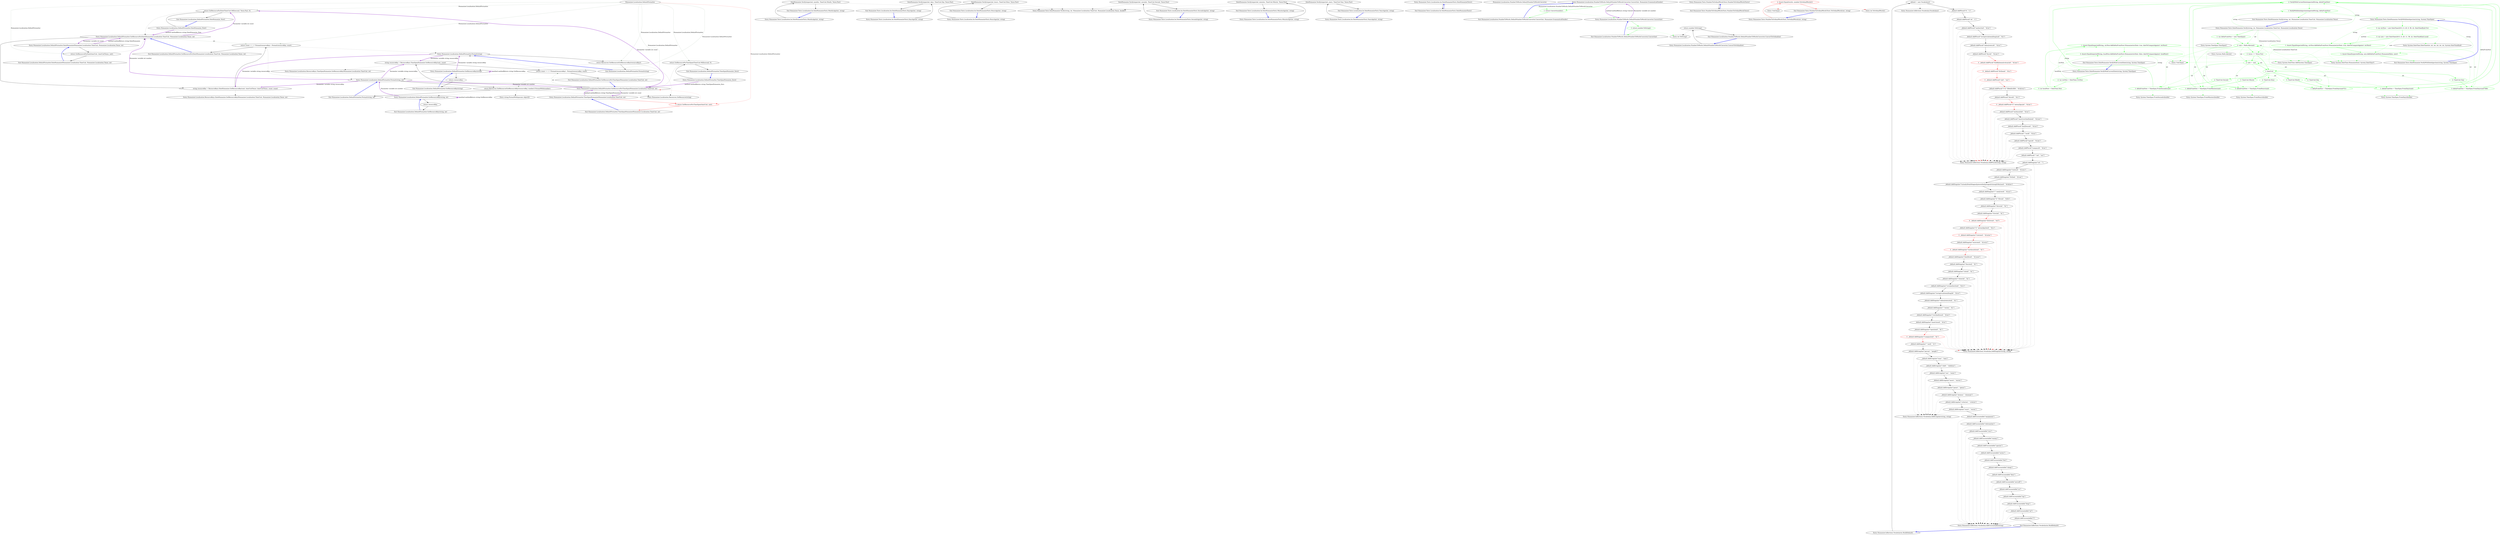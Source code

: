 digraph  {
n36 [label="Humanizer.Localisation.DefaultFormatter", span=""];
n0 [cluster="Humanizer.Localisation.DefaultFormatter.DateHumanize_Now()", label="Entry Humanizer.Localisation.DefaultFormatter.DateHumanize_Now()", span="11-11"];
n1 [cluster="Humanizer.Localisation.DefaultFormatter.DateHumanize_Now()", label="return GetResourceForDate(TimeUnit.Millisecond, Tense.Past, 0);", span="13-13"];
n2 [cluster="Humanizer.Localisation.DefaultFormatter.DateHumanize_Now()", label="Exit Humanizer.Localisation.DefaultFormatter.DateHumanize_Now()", span="11-11"];
n3 [cluster="Humanizer.Localisation.DefaultFormatter.GetResourceForDate(Humanizer.Localisation.TimeUnit, Humanizer.Localisation.Tense, int)", label="Entry Humanizer.Localisation.DefaultFormatter.GetResourceForDate(Humanizer.Localisation.TimeUnit, Humanizer.Localisation.Tense, int)", span="35-35"];
n4 [cluster="Humanizer.Localisation.DefaultFormatter.DateHumanize(Humanizer.Localisation.TimeUnit, Humanizer.Localisation.Tense, int)", label="Entry Humanizer.Localisation.DefaultFormatter.DateHumanize(Humanizer.Localisation.TimeUnit, Humanizer.Localisation.Tense, int)", span="16-16"];
n5 [cluster="Humanizer.Localisation.DefaultFormatter.DateHumanize(Humanizer.Localisation.TimeUnit, Humanizer.Localisation.Tense, int)", label="return GetResourceForDate(timeUnit, timeUnitTense, unit);", span="18-18"];
n6 [cluster="Humanizer.Localisation.DefaultFormatter.DateHumanize(Humanizer.Localisation.TimeUnit, Humanizer.Localisation.Tense, int)", label="Exit Humanizer.Localisation.DefaultFormatter.DateHumanize(Humanizer.Localisation.TimeUnit, Humanizer.Localisation.Tense, int)", span="16-16"];
n7 [cluster="Humanizer.Localisation.DefaultFormatter.TimeSpanHumanize_Zero()", label="Entry Humanizer.Localisation.DefaultFormatter.TimeSpanHumanize_Zero()", span="25-25"];
n8 [cluster="Humanizer.Localisation.DefaultFormatter.TimeSpanHumanize_Zero()", label="return GetResourceForTimeSpan(TimeUnit.Millisecond, 0);", span="27-27"];
n9 [cluster="Humanizer.Localisation.DefaultFormatter.TimeSpanHumanize_Zero()", label="Exit Humanizer.Localisation.DefaultFormatter.TimeSpanHumanize_Zero()", span="25-25"];
n10 [cluster="Humanizer.Localisation.DefaultFormatter.GetResourceForTimeSpan(Humanizer.Localisation.TimeUnit, int)", label="Entry Humanizer.Localisation.DefaultFormatter.GetResourceForTimeSpan(Humanizer.Localisation.TimeUnit, int)", span="41-41"];
n11 [cluster="Humanizer.Localisation.DefaultFormatter.TimeSpanHumanize(Humanizer.Localisation.TimeUnit, int)", label="Entry Humanizer.Localisation.DefaultFormatter.TimeSpanHumanize(Humanizer.Localisation.TimeUnit, int)", span="30-30"];
n12 [cluster="Humanizer.Localisation.DefaultFormatter.TimeSpanHumanize(Humanizer.Localisation.TimeUnit, int)", color=red, community=0, label="3: return GetResourceForTimeSpan(timeUnit, unit);", span="32-32"];
n13 [cluster="Humanizer.Localisation.DefaultFormatter.TimeSpanHumanize(Humanizer.Localisation.TimeUnit, int)", label="Exit Humanizer.Localisation.DefaultFormatter.TimeSpanHumanize(Humanizer.Localisation.TimeUnit, int)", span="30-30"];
n14 [cluster="Humanizer.Localisation.DefaultFormatter.GetResourceForDate(Humanizer.Localisation.TimeUnit, Humanizer.Localisation.Tense, int)", label="string resourceKey = ResourceKeys.DateHumanize.GetResourceKey(unit, timeUnitTense: timeUnitTense, count: count)", span="37-37"];
n15 [cluster="Humanizer.Localisation.DefaultFormatter.GetResourceForDate(Humanizer.Localisation.TimeUnit, Humanizer.Localisation.Tense, int)", label="return count == 1 ? Format(resourceKey) : Format(resourceKey, count);", span="38-38"];
n17 [cluster="Humanizer.Localisation.ResourceKeys.DateHumanize.GetResourceKey(Humanizer.Localisation.TimeUnit, Humanizer.Localisation.Tense, int)", label="Entry Humanizer.Localisation.ResourceKeys.DateHumanize.GetResourceKey(Humanizer.Localisation.TimeUnit, Humanizer.Localisation.Tense, int)", span="27-27"];
n16 [cluster="Humanizer.Localisation.DefaultFormatter.GetResourceForDate(Humanizer.Localisation.TimeUnit, Humanizer.Localisation.Tense, int)", label="Exit Humanizer.Localisation.DefaultFormatter.GetResourceForDate(Humanizer.Localisation.TimeUnit, Humanizer.Localisation.Tense, int)", span="35-35"];
n18 [cluster="Humanizer.Localisation.DefaultFormatter.Format(string)", label="Entry Humanizer.Localisation.DefaultFormatter.Format(string)", span="47-47"];
n19 [cluster="Humanizer.Localisation.DefaultFormatter.Format(string, int)", label="Entry Humanizer.Localisation.DefaultFormatter.Format(string, int)", span="52-52"];
n20 [cluster="Humanizer.Localisation.DefaultFormatter.GetResourceForTimeSpan(Humanizer.Localisation.TimeUnit, int)", label="string resourceKey = ResourceKeys.TimeSpanHumanize.GetResourceKey(unit, count)", span="43-43"];
n21 [cluster="Humanizer.Localisation.DefaultFormatter.GetResourceForTimeSpan(Humanizer.Localisation.TimeUnit, int)", label="return count == 1 ? Format(resourceKey) : Format(resourceKey, count);", span="44-44"];
n23 [cluster="Humanizer.Localisation.ResourceKeys.TimeSpanHumanize.GetResourceKey(Humanizer.Localisation.TimeUnit, int)", label="Entry Humanizer.Localisation.ResourceKeys.TimeSpanHumanize.GetResourceKey(Humanizer.Localisation.TimeUnit, int)", span="19-19"];
n22 [cluster="Humanizer.Localisation.DefaultFormatter.GetResourceForTimeSpan(Humanizer.Localisation.TimeUnit, int)", label="Exit Humanizer.Localisation.DefaultFormatter.GetResourceForTimeSpan(Humanizer.Localisation.TimeUnit, int)", span="41-41"];
n24 [cluster="Humanizer.Localisation.DefaultFormatter.Format(string)", label="return Resources.GetResource(GetResourceKey(resourceKey));", span="49-49"];
n25 [cluster="Humanizer.Localisation.DefaultFormatter.Format(string)", label="Exit Humanizer.Localisation.DefaultFormatter.Format(string)", span="47-47"];
n26 [cluster="Humanizer.Localisation.DefaultFormatter.GetResourceKey(string)", label="Entry Humanizer.Localisation.DefaultFormatter.GetResourceKey(string)", span="62-62"];
n27 [cluster="Humanizer.Localisation.Resources.GetResource(string)", label="Entry Humanizer.Localisation.Resources.GetResource(string)", span="16-16"];
n28 [cluster="Humanizer.Localisation.DefaultFormatter.Format(string, int)", label="return Resources.GetResource(GetResourceKey(resourceKey, number)).FormatWith(number);", span="54-54"];
n29 [cluster="Humanizer.Localisation.DefaultFormatter.Format(string, int)", label="Exit Humanizer.Localisation.DefaultFormatter.Format(string, int)", span="52-52"];
n30 [cluster="Humanizer.Localisation.DefaultFormatter.GetResourceKey(string, int)", label="Entry Humanizer.Localisation.DefaultFormatter.GetResourceKey(string, int)", span="57-57"];
n31 [cluster="string.FormatWith(params object[])", label="Entry string.FormatWith(params object[])", span="15-15"];
n32 [cluster="Humanizer.Localisation.DefaultFormatter.GetResourceKey(string, int)", label="return resourceKey;", span="59-59"];
n33 [cluster="Humanizer.Localisation.DefaultFormatter.GetResourceKey(string, int)", label="Exit Humanizer.Localisation.DefaultFormatter.GetResourceKey(string, int)", span="57-57"];
n34 [cluster="Humanizer.Localisation.DefaultFormatter.GetResourceKey(string)", label="return resourceKey;", span="64-64"];
n35 [cluster="Humanizer.Localisation.DefaultFormatter.GetResourceKey(string)", label="Exit Humanizer.Localisation.DefaultFormatter.GetResourceKey(string)", span="62-62"];
m0_5 [cluster="Humanizer.Tests.DateHumanize.Verify(string, int, Humanizer.Localisation.TimeUnit, Humanizer.Localisation.Tense, double?)", file="DateHumanizeTests.cs", label="Entry Humanizer.Tests.DateHumanize.Verify(string, int, Humanizer.Localisation.TimeUnit, Humanizer.Localisation.Tense, double?)", span="29-29"];
m0_12 [cluster="Humanizer.Tests.Localisation.he.DateHumanizeTests.MonthsAgo(int, string)", file="DateHumanizeTests.cs", label="Entry Humanizer.Tests.Localisation.he.DateHumanizeTests.MonthsAgo(int, string)", span="46-46"];
m0_13 [cluster="Humanizer.Tests.Localisation.he.DateHumanizeTests.MonthsAgo(int, string)", file="DateHumanizeTests.cs", label="DateHumanize.Verify(expected, months, TimeUnit.Month, Tense.Past)", span="48-48"];
m0_14 [cluster="Humanizer.Tests.Localisation.he.DateHumanizeTests.MonthsAgo(int, string)", file="DateHumanizeTests.cs", label="Exit Humanizer.Tests.Localisation.he.DateHumanizeTests.MonthsAgo(int, string)", span="46-46"];
m0_2 [cluster="Humanizer.Tests.Localisation.he.DateHumanizeTests.DaysAgo(int, string)", file="DateHumanizeTests.cs", label="Entry Humanizer.Tests.Localisation.he.DateHumanizeTests.DaysAgo(int, string)", span="16-16"];
m0_3 [cluster="Humanizer.Tests.Localisation.he.DateHumanizeTests.DaysAgo(int, string)", file="DateHumanizeTests.cs", label="DateHumanize.Verify(expected, days, TimeUnit.Day, Tense.Past)", span="18-18"];
m0_4 [cluster="Humanizer.Tests.Localisation.he.DateHumanizeTests.DaysAgo(int, string)", file="DateHumanizeTests.cs", label="Exit Humanizer.Tests.Localisation.he.DateHumanizeTests.DaysAgo(int, string)", span="16-16"];
m0_0 [cluster="Humanizer.Tests.Localisation.he.DateHumanizeTests.DateHumanizeTests()", file="DateHumanizeTests.cs", label="Entry Humanizer.Tests.Localisation.he.DateHumanizeTests.DateHumanizeTests()", span="9-9"];
m0_1 [cluster="Humanizer.Tests.Localisation.he.DateHumanizeTests.DateHumanizeTests()", file="DateHumanizeTests.cs", label="Exit Humanizer.Tests.Localisation.he.DateHumanizeTests.DateHumanizeTests()", span="9-9"];
m0_6 [cluster="Humanizer.Tests.Localisation.he.DateHumanizeTests.HoursAgo(int, string)", file="DateHumanizeTests.cs", label="Entry Humanizer.Tests.Localisation.he.DateHumanizeTests.HoursAgo(int, string)", span="26-26"];
m0_7 [cluster="Humanizer.Tests.Localisation.he.DateHumanizeTests.HoursAgo(int, string)", file="DateHumanizeTests.cs", label="DateHumanize.Verify(expected, hours, TimeUnit.Hour, Tense.Past)", span="28-28"];
m0_8 [cluster="Humanizer.Tests.Localisation.he.DateHumanizeTests.HoursAgo(int, string)", file="DateHumanizeTests.cs", label="Exit Humanizer.Tests.Localisation.he.DateHumanizeTests.HoursAgo(int, string)", span="26-26"];
m0_15 [cluster="Humanizer.Tests.Localisation.he.DateHumanizeTests.SecondsAgo(int, string)", file="DateHumanizeTests.cs", label="Entry Humanizer.Tests.Localisation.he.DateHumanizeTests.SecondsAgo(int, string)", span="56-56"];
m0_16 [cluster="Humanizer.Tests.Localisation.he.DateHumanizeTests.SecondsAgo(int, string)", file="DateHumanizeTests.cs", label="DateHumanize.Verify(expected, seconds, TimeUnit.Second, Tense.Past)", span="58-58"];
m0_17 [cluster="Humanizer.Tests.Localisation.he.DateHumanizeTests.SecondsAgo(int, string)", file="DateHumanizeTests.cs", label="Exit Humanizer.Tests.Localisation.he.DateHumanizeTests.SecondsAgo(int, string)", span="56-56"];
m0_9 [cluster="Humanizer.Tests.Localisation.he.DateHumanizeTests.MinutesAgo(int, string)", file="DateHumanizeTests.cs", label="Entry Humanizer.Tests.Localisation.he.DateHumanizeTests.MinutesAgo(int, string)", span="36-36"];
m0_10 [cluster="Humanizer.Tests.Localisation.he.DateHumanizeTests.MinutesAgo(int, string)", file="DateHumanizeTests.cs", label="DateHumanize.Verify(expected, minutes, TimeUnit.Minute, Tense.Past)", span="38-38"];
m0_11 [cluster="Humanizer.Tests.Localisation.he.DateHumanizeTests.MinutesAgo(int, string)", file="DateHumanizeTests.cs", label="Exit Humanizer.Tests.Localisation.he.DateHumanizeTests.MinutesAgo(int, string)", span="36-36"];
m0_18 [cluster="Humanizer.Tests.Localisation.he.DateHumanizeTests.YearsAgo(int, string)", file="DateHumanizeTests.cs", label="Entry Humanizer.Tests.Localisation.he.DateHumanizeTests.YearsAgo(int, string)", span="66-66"];
m0_19 [cluster="Humanizer.Tests.Localisation.he.DateHumanizeTests.YearsAgo(int, string)", file="DateHumanizeTests.cs", label="DateHumanize.Verify(expected, years, TimeUnit.Year, Tense.Past)", span="68-68"];
m0_20 [cluster="Humanizer.Tests.Localisation.he.DateHumanizeTests.YearsAgo(int, string)", file="DateHumanizeTests.cs", label="Exit Humanizer.Tests.Localisation.he.DateHumanizeTests.YearsAgo(int, string)", span="66-66"];
m1_0 [cluster="Humanizer.Localisation.NumberToWords.DefaultNumberToWordsConverter.Convert(int, Humanizer.GrammaticalGender)", file="DefaultNumberToWordsConverter.cs", label="Entry Humanizer.Localisation.NumberToWords.DefaultNumberToWordsConverter.Convert(int, Humanizer.GrammaticalGender)", span="4-4"];
m1_1 [cluster="Humanizer.Localisation.NumberToWords.DefaultNumberToWordsConverter.Convert(int, Humanizer.GrammaticalGender)", color=green, community=0, file="DefaultNumberToWordsConverter.cs", label="1: return Convert(number);", span="6-6"];
m1_2 [cluster="Humanizer.Localisation.NumberToWords.DefaultNumberToWordsConverter.Convert(int, Humanizer.GrammaticalGender)", file="DefaultNumberToWordsConverter.cs", label="Exit Humanizer.Localisation.NumberToWords.DefaultNumberToWordsConverter.Convert(int, Humanizer.GrammaticalGender)", span="4-4"];
m1_6 [cluster="int.ToString()", file="DefaultNumberToWordsConverter.cs", label="Entry int.ToString()", span="0-0"];
m1_3 [cluster="Humanizer.Localisation.NumberToWords.DefaultNumberToWordsConverter.Convert(int)", file="DefaultNumberToWordsConverter.cs", label="Entry Humanizer.Localisation.NumberToWords.DefaultNumberToWordsConverter.Convert(int)", span="9-9"];
m1_4 [cluster="Humanizer.Localisation.NumberToWords.DefaultNumberToWordsConverter.Convert(int)", color=green, community=0, file="DefaultNumberToWordsConverter.cs", label="3: return number.ToString();", span="11-11"];
m1_5 [cluster="Humanizer.Localisation.NumberToWords.DefaultNumberToWordsConverter.Convert(int)", file="DefaultNumberToWordsConverter.cs", label="Exit Humanizer.Localisation.NumberToWords.DefaultNumberToWordsConverter.Convert(int)", span="9-9"];
m1_7 [cluster="Humanizer.Localisation.NumberToWords.DefaultNumberToWordsConverter.ConvertToOrdinal(int)", file="DefaultNumberToWordsConverter.cs", label="Entry Humanizer.Localisation.NumberToWords.DefaultNumberToWordsConverter.ConvertToOrdinal(int)", span="14-14"];
m1_8 [cluster="Humanizer.Localisation.NumberToWords.DefaultNumberToWordsConverter.ConvertToOrdinal(int)", file="DefaultNumberToWordsConverter.cs", label="return number.ToString();", span="16-16"];
m1_9 [cluster="Humanizer.Localisation.NumberToWords.DefaultNumberToWordsConverter.ConvertToOrdinal(int)", file="DefaultNumberToWordsConverter.cs", label="Exit Humanizer.Localisation.NumberToWords.DefaultNumberToWordsConverter.ConvertToOrdinal(int)", span="14-14"];
m1_10 [file="DefaultNumberToWordsConverter.cs", label="Humanizer.Localisation.NumberToWords.DefaultNumberToWordsConverter", span=""];
m3_0 [cluster="Humanizer.Tests.NumberToOrdinalWordsTests.NumberToOrdinalWordsTests()", file="NumberToOrdinalWordsTests.cs", label="Entry Humanizer.Tests.NumberToOrdinalWordsTests.NumberToOrdinalWordsTests()", span="7-7"];
m3_1 [cluster="Humanizer.Tests.NumberToOrdinalWordsTests.NumberToOrdinalWordsTests()", file="NumberToOrdinalWordsTests.cs", label="Exit Humanizer.Tests.NumberToOrdinalWordsTests.NumberToOrdinalWordsTests()", span="7-7"];
m3_6 [cluster="Unk.Equal", file="NumberToOrdinalWordsTests.cs", label="Entry Unk.Equal", span=""];
m3_2 [cluster="Humanizer.Tests.NumberToOrdinalWordsTests.ToOrdinalWords(int, string)", file="NumberToOrdinalWordsTests.cs", label="Entry Humanizer.Tests.NumberToOrdinalWordsTests.ToOrdinalWords(int, string)", span="52-52"];
m3_3 [cluster="Humanizer.Tests.NumberToOrdinalWordsTests.ToOrdinalWords(int, string)", color=red, community=0, file="NumberToOrdinalWordsTests.cs", label="2: Assert.Equal(words, number.ToOrdinalWords())", span="54-54"];
m3_4 [cluster="Humanizer.Tests.NumberToOrdinalWordsTests.ToOrdinalWords(int, string)", file="NumberToOrdinalWordsTests.cs", label="Exit Humanizer.Tests.NumberToOrdinalWordsTests.ToOrdinalWords(int, string)", span="52-52"];
m3_5 [cluster="int.ToOrdinalWords()", file="NumberToOrdinalWordsTests.cs", label="Entry int.ToOrdinalWords()", span="52-52"];
m4_72 [cluster="Humanizer.Inflections.Vocabulary.Vocabulary()", file="NumberToWordsExtension.cs", label="Entry Humanizer.Inflections.Vocabulary.Vocabulary()", span="13-13"];
m4_75 [cluster="Humanizer.Inflections.Vocabulary.AddIrregular(string, string)", file="NumberToWordsExtension.cs", label="Entry Humanizer.Inflections.Vocabulary.AddIrregular(string, string)", span="26-26"];
m4_76 [cluster="Humanizer.Inflections.Vocabulary.AddUncountable(string)", file="NumberToWordsExtension.cs", label="Entry Humanizer.Inflections.Vocabulary.AddUncountable(string)", span="36-36"];
m4_73 [cluster="Humanizer.Inflections.Vocabulary.AddPlural(string, string)", file="NumberToWordsExtension.cs", label="Entry Humanizer.Inflections.Vocabulary.AddPlural(string, string)", span="46-46"];
m4_0 [cluster="Humanizer.Inflections.Vocabularies.BuildDefault()", file="NumberToWordsExtension.cs", label="Entry Humanizer.Inflections.Vocabularies.BuildDefault()", span="25-25"];
m4_1 [cluster="Humanizer.Inflections.Vocabularies.BuildDefault()", file="NumberToWordsExtension.cs", label="_default = new Vocabulary()", span="27-27"];
m4_2 [cluster="Humanizer.Inflections.Vocabularies.BuildDefault()", file="NumberToWordsExtension.cs", label="_default.AddPlural(''$'', ''s'')", span="29-29"];
m4_3 [cluster="Humanizer.Inflections.Vocabularies.BuildDefault()", file="NumberToWordsExtension.cs", label="_default.AddPlural(''s$'', ''s'')", span="30-30"];
m4_4 [cluster="Humanizer.Inflections.Vocabularies.BuildDefault()", file="NumberToWordsExtension.cs", label="_default.AddPlural(''(ax|test)is$'', ''$1es'')", span="31-31"];
m4_5 [cluster="Humanizer.Inflections.Vocabularies.BuildDefault()", file="NumberToWordsExtension.cs", label="_default.AddPlural(''(octop|vir|alumn|fung)us$'', ''$1i'')", span="32-32"];
m4_6 [cluster="Humanizer.Inflections.Vocabularies.BuildDefault()", file="NumberToWordsExtension.cs", label="_default.AddPlural(''(alias|status)$'', ''$1es'')", span="33-33"];
m4_7 [cluster="Humanizer.Inflections.Vocabularies.BuildDefault()", file="NumberToWordsExtension.cs", label="_default.AddPlural(''(bu)s$'', ''$1ses'')", span="34-34"];
m4_8 [cluster="Humanizer.Inflections.Vocabularies.BuildDefault()", color=red, community=0, file="NumberToWordsExtension.cs", label="3: _default.AddPlural(''(buffal|tomat|volcan)o$'', ''$1oes'')", span="35-35"];
m4_9 [cluster="Humanizer.Inflections.Vocabularies.BuildDefault()", color=red, community=0, file="NumberToWordsExtension.cs", label="0: _default.AddPlural(''([ti])um$'', ''$1a'')", span="36-36"];
m4_10 [cluster="Humanizer.Inflections.Vocabularies.BuildDefault()", color=red, community=0, file="NumberToWordsExtension.cs", label="3: _default.AddPlural(''sis$'', ''ses'')", span="37-37"];
m4_11 [cluster="Humanizer.Inflections.Vocabularies.BuildDefault()", file="NumberToWordsExtension.cs", label="_default.AddPlural(''(?:([^f])fe|([lr])f)$'', ''$1$2ves'')", span="38-38"];
m4_12 [cluster="Humanizer.Inflections.Vocabularies.BuildDefault()", file="NumberToWordsExtension.cs", label="_default.AddPlural(''(hive)$'', ''$1s'')", span="39-39"];
m4_13 [cluster="Humanizer.Inflections.Vocabularies.BuildDefault()", color=red, community=0, file="NumberToWordsExtension.cs", label="3: _default.AddPlural(''([^aeiouy]|qu)y$'', ''$1ies'')", span="40-40"];
m4_14 [cluster="Humanizer.Inflections.Vocabularies.BuildDefault()", file="NumberToWordsExtension.cs", label="_default.AddPlural(''(x|ch|ss|sh)$'', ''$1es'')", span="41-41"];
m4_15 [cluster="Humanizer.Inflections.Vocabularies.BuildDefault()", file="NumberToWordsExtension.cs", label="_default.AddPlural(''(matr|vert|ind)ix|ex$'', ''$1ices'')", span="42-42"];
m4_16 [cluster="Humanizer.Inflections.Vocabularies.BuildDefault()", file="NumberToWordsExtension.cs", label="_default.AddPlural(''([m|l])ouse$'', ''$1ice'')", span="43-43"];
m4_17 [cluster="Humanizer.Inflections.Vocabularies.BuildDefault()", file="NumberToWordsExtension.cs", label="_default.AddPlural(''^(ox)$'', ''$1en'')", span="44-44"];
m4_18 [cluster="Humanizer.Inflections.Vocabularies.BuildDefault()", file="NumberToWordsExtension.cs", label="_default.AddPlural(''(quiz)$'', ''$1zes'')", span="45-45"];
m4_19 [cluster="Humanizer.Inflections.Vocabularies.BuildDefault()", file="NumberToWordsExtension.cs", label="_default.AddPlural(''(campus)$'', ''$1es'')", span="46-46"];
m4_20 [cluster="Humanizer.Inflections.Vocabularies.BuildDefault()", file="NumberToWordsExtension.cs", label="_default.AddPlural(''^is$'', ''are'')", span="47-47"];
m4_21 [cluster="Humanizer.Inflections.Vocabularies.BuildDefault()", file="NumberToWordsExtension.cs", label="_default.AddSingular(''s$'', '''')", span="49-49"];
m4_22 [cluster="Humanizer.Inflections.Vocabularies.BuildDefault()", file="NumberToWordsExtension.cs", label="_default.AddSingular(''(n)ews$'', ''$1ews'')", span="50-50"];
m4_23 [cluster="Humanizer.Inflections.Vocabularies.BuildDefault()", file="NumberToWordsExtension.cs", label="_default.AddSingular(''([ti])a$'', ''$1um'')", span="51-51"];
m4_24 [cluster="Humanizer.Inflections.Vocabularies.BuildDefault()", file="NumberToWordsExtension.cs", label="_default.AddSingular(''((a)naly|(b)a|(d)iagno|(p)arenthe|(p)rogno|(s)ynop|(t)he)ses$'', ''$1$2sis'')", span="52-52"];
m4_25 [cluster="Humanizer.Inflections.Vocabularies.BuildDefault()", file="NumberToWordsExtension.cs", label="_default.AddSingular(''(^analy)ses$'', ''$1sis'')", span="53-53"];
m4_26 [cluster="Humanizer.Inflections.Vocabularies.BuildDefault()", file="NumberToWordsExtension.cs", label="_default.AddSingular(''([^f])ves$'', ''$1fe'')", span="54-54"];
m4_27 [cluster="Humanizer.Inflections.Vocabularies.BuildDefault()", file="NumberToWordsExtension.cs", label="_default.AddSingular(''(hive)s$'', ''$1'')", span="55-55"];
m4_28 [cluster="Humanizer.Inflections.Vocabularies.BuildDefault()", file="NumberToWordsExtension.cs", label="_default.AddSingular(''(tive)s$'', ''$1'')", span="56-56"];
m4_29 [cluster="Humanizer.Inflections.Vocabularies.BuildDefault()", color=red, community=0, file="NumberToWordsExtension.cs", label="0: _default.AddSingular(''([lr])ves$'', ''$1f'')", span="57-57"];
m4_30 [cluster="Humanizer.Inflections.Vocabularies.BuildDefault()", file="NumberToWordsExtension.cs", label="_default.AddSingular(''([^aeiouy]|qu)ies$'', ''$1y'')", span="58-58"];
m4_31 [cluster="Humanizer.Inflections.Vocabularies.BuildDefault()", color=red, community=0, file="NumberToWordsExtension.cs", label="3: _default.AddSingular(''(s)eries$'', ''$1eries'')", span="59-59"];
m4_32 [cluster="Humanizer.Inflections.Vocabularies.BuildDefault()", file="NumberToWordsExtension.cs", label="_default.AddSingular(''(m)ovies$'', ''$1ovie'')", span="60-60"];
m4_33 [cluster="Humanizer.Inflections.Vocabularies.BuildDefault()", color=red, community=0, file="NumberToWordsExtension.cs", label="3: _default.AddSingular(''(x|ch|ss|sh)es$'', ''$1'')", span="61-61"];
m4_34 [cluster="Humanizer.Inflections.Vocabularies.BuildDefault()", file="NumberToWordsExtension.cs", label="_default.AddSingular(''([m|l])ice$'', ''$1ouse'')", span="62-62"];
m4_35 [cluster="Humanizer.Inflections.Vocabularies.BuildDefault()", file="NumberToWordsExtension.cs", label="_default.AddSingular(''(bus)es$'', ''$1'')", span="63-63"];
m4_36 [cluster="Humanizer.Inflections.Vocabularies.BuildDefault()", file="NumberToWordsExtension.cs", label="_default.AddSingular(''(o)es$'', ''$1'')", span="64-64"];
m4_37 [cluster="Humanizer.Inflections.Vocabularies.BuildDefault()", file="NumberToWordsExtension.cs", label="_default.AddSingular(''(shoe)s$'', ''$1'')", span="65-65"];
m4_38 [cluster="Humanizer.Inflections.Vocabularies.BuildDefault()", file="NumberToWordsExtension.cs", label="_default.AddSingular(''(cris|ax|test)es$'', ''$1is'')", span="66-66"];
m4_39 [cluster="Humanizer.Inflections.Vocabularies.BuildDefault()", file="NumberToWordsExtension.cs", label="_default.AddSingular(''(octop|vir|alumn|fung)i$'', ''$1us'')", span="67-67"];
m4_40 [cluster="Humanizer.Inflections.Vocabularies.BuildDefault()", file="NumberToWordsExtension.cs", label="_default.AddSingular(''(alias|status)es$'', ''$1'')", span="68-68"];
m4_41 [cluster="Humanizer.Inflections.Vocabularies.BuildDefault()", file="NumberToWordsExtension.cs", label="_default.AddSingular(''^(ox)en'', ''$1'')", span="69-69"];
m4_42 [cluster="Humanizer.Inflections.Vocabularies.BuildDefault()", file="NumberToWordsExtension.cs", label="_default.AddSingular(''(vert|ind)ices$'', ''$1ex'')", span="70-70"];
m4_43 [cluster="Humanizer.Inflections.Vocabularies.BuildDefault()", file="NumberToWordsExtension.cs", label="_default.AddSingular(''(matr)ices$'', ''$1ix'')", span="71-71"];
m4_44 [cluster="Humanizer.Inflections.Vocabularies.BuildDefault()", file="NumberToWordsExtension.cs", label="_default.AddSingular(''(quiz)zes$'', ''$1'')", span="72-72"];
m4_45 [cluster="Humanizer.Inflections.Vocabularies.BuildDefault()", color=red, community=0, file="NumberToWordsExtension.cs", label="3: _default.AddSingular(''(campus)es$'', ''$1'')", span="73-73"];
m4_46 [cluster="Humanizer.Inflections.Vocabularies.BuildDefault()", file="NumberToWordsExtension.cs", label="_default.AddSingular(''^are$'', ''is'')", span="74-74"];
m4_47 [cluster="Humanizer.Inflections.Vocabularies.BuildDefault()", file="NumberToWordsExtension.cs", label="_default.AddIrregular(''person'', ''people'')", span="76-76"];
m4_48 [cluster="Humanizer.Inflections.Vocabularies.BuildDefault()", file="NumberToWordsExtension.cs", label="_default.AddIrregular(''man'', ''men'')", span="77-77"];
m4_49 [cluster="Humanizer.Inflections.Vocabularies.BuildDefault()", file="NumberToWordsExtension.cs", label="_default.AddIrregular(''child'', ''children'')", span="78-78"];
m4_50 [cluster="Humanizer.Inflections.Vocabularies.BuildDefault()", file="NumberToWordsExtension.cs", label="_default.AddIrregular(''sex'', ''sexes'')", span="79-79"];
m4_51 [cluster="Humanizer.Inflections.Vocabularies.BuildDefault()", file="NumberToWordsExtension.cs", label="_default.AddIrregular(''move'', ''moves'')", span="80-80"];
m4_52 [cluster="Humanizer.Inflections.Vocabularies.BuildDefault()", file="NumberToWordsExtension.cs", label="_default.AddIrregular(''goose'', ''geese'')", span="81-81"];
m4_53 [cluster="Humanizer.Inflections.Vocabularies.BuildDefault()", file="NumberToWordsExtension.cs", label="_default.AddIrregular(''alumna'', ''alumnae'')", span="82-82"];
m4_54 [cluster="Humanizer.Inflections.Vocabularies.BuildDefault()", file="NumberToWordsExtension.cs", label="_default.AddIrregular(''criterion'', ''criteria'')", span="83-83"];
m4_55 [cluster="Humanizer.Inflections.Vocabularies.BuildDefault()", file="NumberToWordsExtension.cs", label="_default.AddIrregular(''wave'', ''waves'')", span="84-84"];
m4_56 [cluster="Humanizer.Inflections.Vocabularies.BuildDefault()", file="NumberToWordsExtension.cs", label="_default.AddUncountable(''equipment'')", span="86-86"];
m4_57 [cluster="Humanizer.Inflections.Vocabularies.BuildDefault()", file="NumberToWordsExtension.cs", label="_default.AddUncountable(''information'')", span="87-87"];
m4_58 [cluster="Humanizer.Inflections.Vocabularies.BuildDefault()", file="NumberToWordsExtension.cs", label="_default.AddUncountable(''rice'')", span="88-88"];
m4_59 [cluster="Humanizer.Inflections.Vocabularies.BuildDefault()", file="NumberToWordsExtension.cs", label="_default.AddUncountable(''money'')", span="89-89"];
m4_60 [cluster="Humanizer.Inflections.Vocabularies.BuildDefault()", file="NumberToWordsExtension.cs", label="_default.AddUncountable(''species'')", span="90-90"];
m4_61 [cluster="Humanizer.Inflections.Vocabularies.BuildDefault()", file="NumberToWordsExtension.cs", label="_default.AddUncountable(''series'')", span="91-91"];
m4_62 [cluster="Humanizer.Inflections.Vocabularies.BuildDefault()", file="NumberToWordsExtension.cs", label="_default.AddUncountable(''fish'')", span="92-92"];
m4_63 [cluster="Humanizer.Inflections.Vocabularies.BuildDefault()", file="NumberToWordsExtension.cs", label="_default.AddUncountable(''sheep'')", span="93-93"];
m4_64 [cluster="Humanizer.Inflections.Vocabularies.BuildDefault()", file="NumberToWordsExtension.cs", label="_default.AddUncountable(''deer'')", span="94-94"];
m4_65 [cluster="Humanizer.Inflections.Vocabularies.BuildDefault()", file="NumberToWordsExtension.cs", label="_default.AddUncountable(''aircraft'')", span="95-95"];
m4_66 [cluster="Humanizer.Inflections.Vocabularies.BuildDefault()", file="NumberToWordsExtension.cs", label="_default.AddUncountable(''oz'')", span="96-96"];
m4_67 [cluster="Humanizer.Inflections.Vocabularies.BuildDefault()", file="NumberToWordsExtension.cs", label="_default.AddUncountable(''tsp'')", span="97-97"];
m4_68 [cluster="Humanizer.Inflections.Vocabularies.BuildDefault()", file="NumberToWordsExtension.cs", label="_default.AddUncountable(''tbsp'')", span="98-98"];
m4_69 [cluster="Humanizer.Inflections.Vocabularies.BuildDefault()", file="NumberToWordsExtension.cs", label="_default.AddUncountable(''ml'')", span="99-99"];
m4_70 [cluster="Humanizer.Inflections.Vocabularies.BuildDefault()", file="NumberToWordsExtension.cs", label="_default.AddUncountable(''l'')", span="100-100"];
m4_71 [cluster="Humanizer.Inflections.Vocabularies.BuildDefault()", file="NumberToWordsExtension.cs", label="Exit Humanizer.Inflections.Vocabularies.BuildDefault()", span="25-25"];
m4_74 [cluster="Humanizer.Inflections.Vocabulary.AddSingular(string, string)", file="NumberToWordsExtension.cs", label="Entry Humanizer.Inflections.Vocabulary.AddSingular(string, string)", span="56-56"];
m5_6 [cluster="System.DateTime.Add(System.TimeSpan)", file="NumberToWordsTests.cs", label="Entry System.DateTime.Add(System.TimeSpan)", span="0-0"];
m5_0 [cluster="Humanizer.Tests.DateHumanize.VerifyWithCurrentDate(string, System.TimeSpan)", file="NumberToWordsTests.cs", label="Entry Humanizer.Tests.DateHumanize.VerifyWithCurrentDate(string, System.TimeSpan)", span="8-8"];
m5_1 [cluster="Humanizer.Tests.DateHumanize.VerifyWithCurrentDate(string, System.TimeSpan)", color=green, community=0, file="NumberToWordsTests.cs", label="2: var utcNow = DateTime.UtcNow", span="10-10"];
m5_2 [cluster="Humanizer.Tests.DateHumanize.VerifyWithCurrentDate(string, System.TimeSpan)", color=green, community=0, file="NumberToWordsTests.cs", label="3: var localNow = DateTime.Now", span="11-11"];
m5_3 [cluster="Humanizer.Tests.DateHumanize.VerifyWithCurrentDate(string, System.TimeSpan)", color=green, community=0, file="NumberToWordsTests.cs", label="1: Assert.Equal(expectedString, utcNow.Add(deltaFromNow).Humanize(utcDate: true, dateToCompareAgainst: utcNow))", span="14-14"];
m5_4 [cluster="Humanizer.Tests.DateHumanize.VerifyWithCurrentDate(string, System.TimeSpan)", color=green, community=0, file="NumberToWordsTests.cs", label="3: Assert.Equal(expectedString, localNow.Add(deltaFromNow).Humanize(utcDate: false, dateToCompareAgainst: localNow))", span="15-15"];
m5_5 [cluster="Humanizer.Tests.DateHumanize.VerifyWithCurrentDate(string, System.TimeSpan)", file="NumberToWordsTests.cs", label="Exit Humanizer.Tests.DateHumanize.VerifyWithCurrentDate(string, System.TimeSpan)", span="8-8"];
m5_38 [cluster="System.Math.Abs(int)", file="NumberToWordsTests.cs", label="Entry System.Math.Abs(int)", span="0-0"];
m5_7 [cluster="System.DateTime.Humanize(bool, System.DateTime?)", file="NumberToWordsTests.cs", label="Entry System.DateTime.Humanize(bool, System.DateTime?)", span="19-19"];
m5_37 [cluster="System.TimeSpan.TimeSpan()", file="NumberToWordsTests.cs", label="Entry System.TimeSpan.TimeSpan()", span="0-0"];
m5_40 [cluster="System.TimeSpan.FromMinutes(double)", file="NumberToWordsTests.cs", label="Entry System.TimeSpan.FromMinutes(double)", span="0-0"];
m5_8 [cluster="Unk.Equal", file="NumberToWordsTests.cs", label="Entry Unk.Equal", span=""];
m5_9 [cluster="Humanizer.Tests.DateHumanize.VerifyWithDateInjection(string, System.TimeSpan)", file="NumberToWordsTests.cs", label="Entry Humanizer.Tests.DateHumanize.VerifyWithDateInjection(string, System.TimeSpan)", span="18-18"];
m5_10 [cluster="Humanizer.Tests.DateHumanize.VerifyWithDateInjection(string, System.TimeSpan)", color=green, community=0, file="NumberToWordsTests.cs", label="3: var utcNow = new DateTime(2013, 6, 20, 9, 58, 22, DateTimeKind.Utc)", span="20-20"];
m5_11 [cluster="Humanizer.Tests.DateHumanize.VerifyWithDateInjection(string, System.TimeSpan)", color=green, community=0, file="NumberToWordsTests.cs", label="3: var now = new DateTime(2013, 6, 20, 11, 58, 22, DateTimeKind.Local)", span="21-21"];
m5_12 [cluster="Humanizer.Tests.DateHumanize.VerifyWithDateInjection(string, System.TimeSpan)", color=green, community=0, file="NumberToWordsTests.cs", label="1: Assert.Equal(expectedString, utcNow.Add(deltaFromNow).Humanize(utcDate: true, dateToCompareAgainst: utcNow))", span="23-23"];
m5_13 [cluster="Humanizer.Tests.DateHumanize.VerifyWithDateInjection(string, System.TimeSpan)", color=green, community=0, file="NumberToWordsTests.cs", label="1: Assert.Equal(expectedString, now.Add(deltaFromNow).Humanize(false, now))", span="24-24"];
m5_14 [cluster="Humanizer.Tests.DateHumanize.VerifyWithDateInjection(string, System.TimeSpan)", file="NumberToWordsTests.cs", label="Exit Humanizer.Tests.DateHumanize.VerifyWithDateInjection(string, System.TimeSpan)", span="18-18"];
m5_15 [cluster="System.DateTime.DateTime(int, int, int, int, int, int, System.DateTimeKind)", file="NumberToWordsTests.cs", label="Entry System.DateTime.DateTime(int, int, int, int, int, int, System.DateTimeKind)", span="0-0"];
m5_39 [cluster="System.TimeSpan.FromSeconds(double)", file="NumberToWordsTests.cs", label="Entry System.TimeSpan.FromSeconds(double)", span="0-0"];
m5_41 [cluster="System.TimeSpan.FromHours(double)", file="NumberToWordsTests.cs", label="Entry System.TimeSpan.FromHours(double)", span="0-0"];
m5_42 [cluster="System.TimeSpan.FromDays(double)", file="NumberToWordsTests.cs", label="Entry System.TimeSpan.FromDays(double)", span="0-0"];
m5_16 [cluster="Humanizer.Tests.DateHumanize.Verify(string, int, Humanizer.Localisation.TimeUnit, Humanizer.Localisation.Tense)", file="NumberToWordsTests.cs", label="Entry Humanizer.Tests.DateHumanize.Verify(string, int, Humanizer.Localisation.TimeUnit, Humanizer.Localisation.Tense)", span="27-27"];
m5_17 [cluster="Humanizer.Tests.DateHumanize.Verify(string, int, Humanizer.Localisation.TimeUnit, Humanizer.Localisation.Tense)", color=green, community=0, file="NumberToWordsTests.cs", label="1: var deltaFromNow = new TimeSpan()", span="29-29"];
m5_18 [cluster="Humanizer.Tests.DateHumanize.Verify(string, int, Humanizer.Localisation.TimeUnit, Humanizer.Localisation.Tense)", color=green, community=0, file="NumberToWordsTests.cs", label="2: unit = Math.Abs(unit)", span="30-30"];
m5_19 [cluster="Humanizer.Tests.DateHumanize.Verify(string, int, Humanizer.Localisation.TimeUnit, Humanizer.Localisation.Tense)", color=green, community=0, file="NumberToWordsTests.cs", label="2: tense == Tense.Past", span="32-32"];
m5_20 [cluster="Humanizer.Tests.DateHumanize.Verify(string, int, Humanizer.Localisation.TimeUnit, Humanizer.Localisation.Tense)", color=green, community=0, file="NumberToWordsTests.cs", label="2: unit = -unit", span="33-33"];
m5_23 [cluster="Humanizer.Tests.DateHumanize.Verify(string, int, Humanizer.Localisation.TimeUnit, Humanizer.Localisation.Tense)", color=green, community=0, file="NumberToWordsTests.cs", label="1: deltaFromNow = TimeSpan.FromSeconds(unit)", span="38-38"];
m5_25 [cluster="Humanizer.Tests.DateHumanize.Verify(string, int, Humanizer.Localisation.TimeUnit, Humanizer.Localisation.Tense)", color=green, community=0, file="NumberToWordsTests.cs", label="1: deltaFromNow = TimeSpan.FromMinutes(unit)", span="41-41"];
m5_27 [cluster="Humanizer.Tests.DateHumanize.Verify(string, int, Humanizer.Localisation.TimeUnit, Humanizer.Localisation.Tense)", color=green, community=0, file="NumberToWordsTests.cs", label="3: deltaFromNow = TimeSpan.FromHours(unit)", span="44-44"];
m5_29 [cluster="Humanizer.Tests.DateHumanize.Verify(string, int, Humanizer.Localisation.TimeUnit, Humanizer.Localisation.Tense)", color=green, community=0, file="NumberToWordsTests.cs", label="1: deltaFromNow = TimeSpan.FromDays(unit)", span="47-47"];
m5_31 [cluster="Humanizer.Tests.DateHumanize.Verify(string, int, Humanizer.Localisation.TimeUnit, Humanizer.Localisation.Tense)", color=green, community=0, file="NumberToWordsTests.cs", label="1: deltaFromNow = TimeSpan.FromDays(unit*31)", span="50-50"];
m5_33 [cluster="Humanizer.Tests.DateHumanize.Verify(string, int, Humanizer.Localisation.TimeUnit, Humanizer.Localisation.Tense)", color=green, community=0, file="NumberToWordsTests.cs", label="3: deltaFromNow = TimeSpan.FromDays(unit*366)", span="53-53"];
m5_21 [cluster="Humanizer.Tests.DateHumanize.Verify(string, int, Humanizer.Localisation.TimeUnit, Humanizer.Localisation.Tense)", color=green, community=0, file="NumberToWordsTests.cs", label="1: timeUnit", span="35-35"];
m5_22 [cluster="Humanizer.Tests.DateHumanize.Verify(string, int, Humanizer.Localisation.TimeUnit, Humanizer.Localisation.Tense)", color=green, community=0, file="NumberToWordsTests.cs", label="2: TimeUnit.Second", span="37-37"];
m5_24 [cluster="Humanizer.Tests.DateHumanize.Verify(string, int, Humanizer.Localisation.TimeUnit, Humanizer.Localisation.Tense)", color=green, community=0, file="NumberToWordsTests.cs", label="3: TimeUnit.Minute", span="40-40"];
m5_26 [cluster="Humanizer.Tests.DateHumanize.Verify(string, int, Humanizer.Localisation.TimeUnit, Humanizer.Localisation.Tense)", color=green, community=0, file="NumberToWordsTests.cs", label="2: TimeUnit.Hour", span="43-43"];
m5_28 [cluster="Humanizer.Tests.DateHumanize.Verify(string, int, Humanizer.Localisation.TimeUnit, Humanizer.Localisation.Tense)", color=green, community=0, file="NumberToWordsTests.cs", label="2: TimeUnit.Day", span="46-46"];
m5_30 [cluster="Humanizer.Tests.DateHumanize.Verify(string, int, Humanizer.Localisation.TimeUnit, Humanizer.Localisation.Tense)", color=green, community=0, file="NumberToWordsTests.cs", label="3: TimeUnit.Month", span="49-49"];
m5_32 [cluster="Humanizer.Tests.DateHumanize.Verify(string, int, Humanizer.Localisation.TimeUnit, Humanizer.Localisation.Tense)", color=green, community=0, file="NumberToWordsTests.cs", label="2: TimeUnit.Year", span="52-52"];
m5_34 [cluster="Humanizer.Tests.DateHumanize.Verify(string, int, Humanizer.Localisation.TimeUnit, Humanizer.Localisation.Tense)", color=green, community=0, file="NumberToWordsTests.cs", label="2: VerifyWithCurrentDate(expectedString, deltaFromNow)", span="57-57"];
m5_35 [cluster="Humanizer.Tests.DateHumanize.Verify(string, int, Humanizer.Localisation.TimeUnit, Humanizer.Localisation.Tense)", color=green, community=0, file="NumberToWordsTests.cs", label="1: VerifyWithDateInjection(expectedString, deltaFromNow)", span="58-58"];
m5_36 [cluster="Humanizer.Tests.DateHumanize.Verify(string, int, Humanizer.Localisation.TimeUnit, Humanizer.Localisation.Tense)", file="NumberToWordsTests.cs", label="Exit Humanizer.Tests.DateHumanize.Verify(string, int, Humanizer.Localisation.TimeUnit, Humanizer.Localisation.Tense)", span="27-27"];
n36 -> n1  [color=darkseagreen4, key=1, label="Humanizer.Localisation.DefaultFormatter", style=dashed];
n36 -> n5  [color=darkseagreen4, key=1, label="Humanizer.Localisation.DefaultFormatter", style=dashed];
n36 -> n8  [color=darkseagreen4, key=1, label="Humanizer.Localisation.DefaultFormatter", style=dashed];
n36 -> n12  [color=red, key=1, label="Humanizer.Localisation.DefaultFormatter", style=dashed];
n36 -> n15  [color=darkseagreen4, key=1, label="Humanizer.Localisation.DefaultFormatter", style=dashed];
n36 -> n21  [color=darkseagreen4, key=1, label="Humanizer.Localisation.DefaultFormatter", style=dashed];
n36 -> n24  [color=darkseagreen4, key=1, label="Humanizer.Localisation.DefaultFormatter", style=dashed];
n36 -> n28  [color=darkseagreen4, key=1, label="Humanizer.Localisation.DefaultFormatter", style=dashed];
n0 -> n1  [key=0, style=solid];
n0 -> n3  [color=darkorchid, key=3, label="method methodReturn string DateHumanize_Now", style=bold];
n1 -> n2  [key=0, style=solid];
n1 -> n3  [key=2, style=dotted];
n2 -> n0  [color=blue, key=0, style=bold];
n3 -> n14  [key=0, style=solid];
n3 -> n15  [color=darkseagreen4, key=1, label=int, style=dashed];
n3 -> n1  [color=darkorchid, key=3, label="Parameter variable int count", style=bold];
n3 -> n4  [color=darkorchid, key=3, label="Parameter variable int count", style=bold];
n4 -> n5  [key=0, style=solid];
n4 -> n3  [color=darkorchid, key=3, label="method methodReturn string DateHumanize", style=bold];
n5 -> n6  [key=0, style=solid];
n5 -> n3  [key=2, style=dotted];
n6 -> n4  [color=blue, key=0, style=bold];
n7 -> n8  [key=0, style=solid];
n7 -> n10  [color=darkorchid, key=3, label="method methodReturn string TimeSpanHumanize_Zero", style=bold];
n8 -> n9  [key=0, style=solid];
n8 -> n10  [key=2, style=dotted];
n9 -> n7  [color=blue, key=0, style=bold];
n10 -> n20  [key=0, style=solid];
n10 -> n21  [color=darkseagreen4, key=1, label=int, style=dashed];
n10 -> n1  [color=darkorchid, key=3, label="Parameter variable int count", style=bold];
n10 -> n11  [color=darkorchid, key=3, label="Parameter variable int count", style=bold];
n11 -> n12  [color=red, key=0, style=solid];
n11 -> n10  [color=darkorchid, key=3, label="method methodReturn string TimeSpanHumanize", style=bold];
n12 -> n13  [color=red, key=0, style=solid];
n12 -> n10  [color=red, key=2, style=dotted];
n13 -> n11  [color=blue, key=0, style=bold];
n14 -> n15  [key=0, style=solid];
n14 -> n17  [key=2, style=dotted];
n15 -> n16  [key=0, style=solid];
n15 -> n18  [key=2, style=dotted];
n15 -> n19  [key=2, style=dotted];
n16 -> n3  [color=blue, key=0, style=bold];
n18 -> n24  [key=0, style=solid];
n18 -> n14  [color=darkorchid, key=3, label="Parameter variable string resourceKey", style=bold];
n18 -> n20  [color=darkorchid, key=3, label="Parameter variable string resourceKey", style=bold];
n19 -> n28  [key=0, style=solid];
n19 -> n14  [color=darkorchid, key=3, label="Parameter variable string resourceKey", style=bold];
n19 -> n20  [color=darkorchid, key=3, label="Parameter variable string resourceKey", style=bold];
n19 -> n3  [color=darkorchid, key=3, label="Parameter variable int number", style=bold];
n19 -> n10  [color=darkorchid, key=3, label="Parameter variable int number", style=bold];
n20 -> n21  [key=0, style=solid];
n20 -> n23  [key=2, style=dotted];
n21 -> n22  [key=0, style=solid];
n21 -> n18  [key=2, style=dotted];
n21 -> n19  [key=2, style=dotted];
n22 -> n10  [color=blue, key=0, style=bold];
n24 -> n25  [key=0, style=solid];
n24 -> n26  [key=2, style=dotted];
n24 -> n27  [key=2, style=dotted];
n25 -> n18  [color=blue, key=0, style=bold];
n26 -> n34  [key=0, style=solid];
n26 -> n18  [color=darkorchid, key=3, label="Parameter variable string resourceKey", style=bold];
n26 -> n26  [color=darkorchid, key=3, label="method methodReturn string GetResourceKey", style=bold];
n28 -> n29  [key=0, style=solid];
n28 -> n30  [key=2, style=dotted];
n28 -> n27  [key=2, style=dotted];
n28 -> n31  [key=2, style=dotted];
n29 -> n19  [color=blue, key=0, style=bold];
n30 -> n32  [key=0, style=solid];
n30 -> n19  [color=darkorchid, key=3, label="Parameter variable int number", style=bold];
n30 -> n30  [color=darkorchid, key=3, label="method methodReturn string GetResourceKey", style=bold];
n32 -> n33  [key=0, style=solid];
n33 -> n30  [color=blue, key=0, style=bold];
n34 -> n35  [key=0, style=solid];
n35 -> n26  [color=blue, key=0, style=bold];
m0_12 -> m0_13  [key=0, style=solid];
m0_13 -> m0_14  [key=0, style=solid];
m0_13 -> m0_5  [key=2, style=dotted];
m0_14 -> m0_12  [color=blue, key=0, style=bold];
m0_2 -> m0_3  [key=0, style=solid];
m0_3 -> m0_4  [key=0, style=solid];
m0_3 -> m0_5  [key=2, style=dotted];
m0_4 -> m0_2  [color=blue, key=0, style=bold];
m0_0 -> m0_1  [key=0, style=solid];
m0_1 -> m0_0  [color=blue, key=0, style=bold];
m0_6 -> m0_7  [key=0, style=solid];
m0_7 -> m0_8  [key=0, style=solid];
m0_7 -> m0_5  [key=2, style=dotted];
m0_8 -> m0_6  [color=blue, key=0, style=bold];
m0_15 -> m0_16  [key=0, style=solid];
m0_16 -> m0_17  [key=0, style=solid];
m0_16 -> m0_5  [key=2, style=dotted];
m0_17 -> m0_15  [color=blue, key=0, style=bold];
m0_9 -> m0_10  [key=0, style=solid];
m0_10 -> m0_11  [key=0, style=solid];
m0_10 -> m0_5  [key=2, style=dotted];
m0_11 -> m0_9  [color=blue, key=0, style=bold];
m0_18 -> m0_19  [key=0, style=solid];
m0_19 -> m0_20  [key=0, style=solid];
m0_19 -> m0_5  [key=2, style=dotted];
m0_20 -> m0_18  [color=blue, key=0, style=bold];
m1_0 -> m1_1  [color=green, key=0, style=solid];
m1_0 -> m1_3  [color=darkorchid, key=3, label="method methodReturn string Convert", style=bold];
m1_1 -> m1_2  [color=green, key=0, style=solid];
m1_1 -> m1_3  [color=green, key=2, style=dotted];
m1_2 -> m1_0  [color=blue, key=0, style=bold];
m1_3 -> m1_4  [color=green, key=0, style=solid];
m1_3 -> m1_0  [color=darkorchid, key=3, label="Parameter variable int number", style=bold];
m1_4 -> m1_5  [color=green, key=0, style=solid];
m1_4 -> m1_6  [color=green, key=2, style=dotted];
m1_5 -> m1_3  [color=blue, key=0, style=bold];
m1_7 -> m1_8  [key=0, style=solid];
m1_8 -> m1_9  [key=0, style=solid];
m1_8 -> m1_6  [key=2, style=dotted];
m1_9 -> m1_7  [color=blue, key=0, style=bold];
m1_10 -> m1_1  [color=green, key=1, label="Humanizer.Localisation.NumberToWords.DefaultNumberToWordsConverter", style=dashed];
m3_0 -> m3_1  [key=0, style=solid];
m3_1 -> m3_0  [color=blue, key=0, style=bold];
m3_2 -> m3_3  [color=red, key=0, style=solid];
m3_3 -> m3_4  [color=red, key=0, style=solid];
m3_3 -> m3_5  [color=red, key=2, style=dotted];
m3_3 -> m3_6  [color=red, key=2, style=dotted];
m3_4 -> m3_2  [color=blue, key=0, style=bold];
m4_0 -> m4_1  [key=0, style=solid];
m4_1 -> m4_2  [key=0, style=solid];
m4_1 -> m4_72  [key=2, style=dotted];
m4_2 -> m4_3  [key=0, style=solid];
m4_2 -> m4_73  [key=2, style=dotted];
m4_3 -> m4_4  [key=0, style=solid];
m4_3 -> m4_73  [key=2, style=dotted];
m4_4 -> m4_5  [key=0, style=solid];
m4_4 -> m4_73  [key=2, style=dotted];
m4_5 -> m4_6  [key=0, style=solid];
m4_5 -> m4_73  [key=2, style=dotted];
m4_6 -> m4_7  [key=0, style=solid];
m4_6 -> m4_73  [key=2, style=dotted];
m4_7 -> m4_8  [color=red, key=0, style=solid];
m4_7 -> m4_73  [key=2, style=dotted];
m4_8 -> m4_9  [color=red, key=0, style=solid];
m4_8 -> m4_73  [color=red, key=2, style=dotted];
m4_9 -> m4_10  [color=red, key=0, style=solid];
m4_9 -> m4_73  [color=red, key=2, style=dotted];
m4_10 -> m4_11  [color=red, key=0, style=solid];
m4_10 -> m4_73  [color=red, key=2, style=dotted];
m4_11 -> m4_12  [key=0, style=solid];
m4_11 -> m4_73  [key=2, style=dotted];
m4_12 -> m4_13  [color=red, key=0, style=solid];
m4_12 -> m4_73  [key=2, style=dotted];
m4_13 -> m4_14  [color=red, key=0, style=solid];
m4_13 -> m4_73  [color=red, key=2, style=dotted];
m4_14 -> m4_15  [key=0, style=solid];
m4_14 -> m4_73  [key=2, style=dotted];
m4_15 -> m4_16  [key=0, style=solid];
m4_15 -> m4_73  [key=2, style=dotted];
m4_16 -> m4_17  [key=0, style=solid];
m4_16 -> m4_73  [key=2, style=dotted];
m4_17 -> m4_18  [key=0, style=solid];
m4_17 -> m4_73  [key=2, style=dotted];
m4_18 -> m4_19  [key=0, style=solid];
m4_18 -> m4_73  [key=2, style=dotted];
m4_19 -> m4_20  [key=0, style=solid];
m4_19 -> m4_73  [key=2, style=dotted];
m4_20 -> m4_21  [key=0, style=solid];
m4_20 -> m4_73  [key=2, style=dotted];
m4_21 -> m4_22  [key=0, style=solid];
m4_21 -> m4_74  [key=2, style=dotted];
m4_22 -> m4_23  [key=0, style=solid];
m4_22 -> m4_74  [key=2, style=dotted];
m4_23 -> m4_24  [key=0, style=solid];
m4_23 -> m4_74  [key=2, style=dotted];
m4_24 -> m4_25  [key=0, style=solid];
m4_24 -> m4_74  [key=2, style=dotted];
m4_25 -> m4_26  [key=0, style=solid];
m4_25 -> m4_74  [key=2, style=dotted];
m4_26 -> m4_27  [key=0, style=solid];
m4_26 -> m4_74  [key=2, style=dotted];
m4_27 -> m4_28  [key=0, style=solid];
m4_27 -> m4_74  [key=2, style=dotted];
m4_28 -> m4_29  [color=red, key=0, style=solid];
m4_28 -> m4_74  [key=2, style=dotted];
m4_29 -> m4_30  [color=red, key=0, style=solid];
m4_29 -> m4_74  [color=red, key=2, style=dotted];
m4_30 -> m4_31  [color=red, key=0, style=solid];
m4_30 -> m4_74  [key=2, style=dotted];
m4_31 -> m4_32  [color=red, key=0, style=solid];
m4_31 -> m4_74  [color=red, key=2, style=dotted];
m4_32 -> m4_33  [color=red, key=0, style=solid];
m4_32 -> m4_74  [key=2, style=dotted];
m4_33 -> m4_34  [color=red, key=0, style=solid];
m4_33 -> m4_74  [color=red, key=2, style=dotted];
m4_34 -> m4_35  [key=0, style=solid];
m4_34 -> m4_74  [key=2, style=dotted];
m4_35 -> m4_36  [key=0, style=solid];
m4_35 -> m4_74  [key=2, style=dotted];
m4_36 -> m4_37  [key=0, style=solid];
m4_36 -> m4_74  [key=2, style=dotted];
m4_37 -> m4_38  [key=0, style=solid];
m4_37 -> m4_74  [key=2, style=dotted];
m4_38 -> m4_39  [key=0, style=solid];
m4_38 -> m4_74  [key=2, style=dotted];
m4_39 -> m4_40  [key=0, style=solid];
m4_39 -> m4_74  [key=2, style=dotted];
m4_40 -> m4_41  [key=0, style=solid];
m4_40 -> m4_74  [key=2, style=dotted];
m4_41 -> m4_42  [key=0, style=solid];
m4_41 -> m4_74  [key=2, style=dotted];
m4_42 -> m4_43  [key=0, style=solid];
m4_42 -> m4_74  [key=2, style=dotted];
m4_43 -> m4_44  [key=0, style=solid];
m4_43 -> m4_74  [key=2, style=dotted];
m4_44 -> m4_45  [color=red, key=0, style=solid];
m4_44 -> m4_74  [key=2, style=dotted];
m4_45 -> m4_46  [color=red, key=0, style=solid];
m4_45 -> m4_74  [color=red, key=2, style=dotted];
m4_46 -> m4_47  [key=0, style=solid];
m4_46 -> m4_74  [key=2, style=dotted];
m4_47 -> m4_48  [key=0, style=solid];
m4_47 -> m4_75  [key=2, style=dotted];
m4_48 -> m4_49  [key=0, style=solid];
m4_48 -> m4_75  [key=2, style=dotted];
m4_49 -> m4_50  [key=0, style=solid];
m4_49 -> m4_75  [key=2, style=dotted];
m4_50 -> m4_51  [key=0, style=solid];
m4_50 -> m4_75  [key=2, style=dotted];
m4_51 -> m4_52  [key=0, style=solid];
m4_51 -> m4_75  [key=2, style=dotted];
m4_52 -> m4_53  [key=0, style=solid];
m4_52 -> m4_75  [key=2, style=dotted];
m4_53 -> m4_54  [key=0, style=solid];
m4_53 -> m4_75  [key=2, style=dotted];
m4_54 -> m4_55  [key=0, style=solid];
m4_54 -> m4_75  [key=2, style=dotted];
m4_55 -> m4_56  [key=0, style=solid];
m4_55 -> m4_75  [key=2, style=dotted];
m4_56 -> m4_57  [key=0, style=solid];
m4_56 -> m4_76  [key=2, style=dotted];
m4_57 -> m4_58  [key=0, style=solid];
m4_57 -> m4_76  [key=2, style=dotted];
m4_58 -> m4_59  [key=0, style=solid];
m4_58 -> m4_76  [key=2, style=dotted];
m4_59 -> m4_60  [key=0, style=solid];
m4_59 -> m4_76  [key=2, style=dotted];
m4_60 -> m4_61  [key=0, style=solid];
m4_60 -> m4_76  [key=2, style=dotted];
m4_61 -> m4_62  [key=0, style=solid];
m4_61 -> m4_76  [key=2, style=dotted];
m4_62 -> m4_63  [key=0, style=solid];
m4_62 -> m4_76  [key=2, style=dotted];
m4_63 -> m4_64  [key=0, style=solid];
m4_63 -> m4_76  [key=2, style=dotted];
m4_64 -> m4_65  [key=0, style=solid];
m4_64 -> m4_76  [key=2, style=dotted];
m4_65 -> m4_66  [key=0, style=solid];
m4_65 -> m4_76  [key=2, style=dotted];
m4_66 -> m4_67  [key=0, style=solid];
m4_66 -> m4_76  [key=2, style=dotted];
m4_67 -> m4_68  [key=0, style=solid];
m4_67 -> m4_76  [key=2, style=dotted];
m4_68 -> m4_69  [key=0, style=solid];
m4_68 -> m4_76  [key=2, style=dotted];
m4_69 -> m4_70  [key=0, style=solid];
m4_69 -> m4_76  [key=2, style=dotted];
m4_70 -> m4_71  [key=0, style=solid];
m4_70 -> m4_76  [key=2, style=dotted];
m4_71 -> m4_0  [color=blue, key=0, style=bold];
m5_0 -> m5_1  [color=green, key=0, style=solid];
m5_0 -> m5_3  [color=green, key=1, label=string, style=dashed];
m5_0 -> m5_4  [color=green, key=1, label=string, style=dashed];
m5_1 -> m5_2  [color=green, key=0, style=solid];
m5_1 -> m5_3  [color=green, key=1, label=utcNow, style=dashed];
m5_2 -> m5_3  [color=green, key=0, style=solid];
m5_2 -> m5_4  [color=green, key=1, label=localNow, style=dashed];
m5_3 -> m5_4  [color=green, key=0, style=solid];
m5_3 -> m5_6  [color=green, key=2, style=dotted];
m5_3 -> m5_7  [color=green, key=2, style=dotted];
m5_3 -> m5_8  [color=green, key=2, style=dotted];
m5_4 -> m5_5  [color=green, key=0, style=solid];
m5_4 -> m5_6  [color=green, key=2, style=dotted];
m5_4 -> m5_7  [color=green, key=2, style=dotted];
m5_4 -> m5_8  [color=green, key=2, style=dotted];
m5_5 -> m5_0  [color=blue, key=0, style=bold];
m5_9 -> m5_10  [color=green, key=0, style=solid];
m5_9 -> m5_12  [color=green, key=1, label=string, style=dashed];
m5_9 -> m5_13  [color=green, key=1, label=string, style=dashed];
m5_10 -> m5_11  [color=green, key=0, style=solid];
m5_10 -> m5_15  [color=green, key=2, style=dotted];
m5_10 -> m5_12  [color=green, key=1, label=utcNow, style=dashed];
m5_11 -> m5_12  [color=green, key=0, style=solid];
m5_11 -> m5_13  [color=green, key=1, label=now, style=dashed];
m5_11 -> m5_15  [color=green, key=2, style=dotted];
m5_12 -> m5_13  [color=green, key=0, style=solid];
m5_12 -> m5_6  [color=green, key=2, style=dotted];
m5_12 -> m5_7  [color=green, key=2, style=dotted];
m5_12 -> m5_8  [color=green, key=2, style=dotted];
m5_13 -> m5_14  [color=green, key=0, style=solid];
m5_13 -> m5_6  [color=green, key=2, style=dotted];
m5_13 -> m5_7  [color=green, key=2, style=dotted];
m5_13 -> m5_8  [color=green, key=2, style=dotted];
m5_14 -> m5_9  [color=blue, key=0, style=bold];
m5_16 -> m5_17  [color=green, key=0, style=solid];
m5_16 -> m5_18  [color=green, key=1, label=int, style=dashed];
m5_16 -> m5_19  [color=green, key=1, label="Humanizer.Localisation.Tense", style=dashed];
m5_16 -> m5_21  [color=green, key=1, label="Humanizer.Localisation.TimeUnit", style=dashed];
m5_16 -> m5_34  [color=green, key=1, label=string, style=dashed];
m5_16 -> m5_35  [color=green, key=1, label=string, style=dashed];
m5_17 -> m5_18  [color=green, key=0, style=solid];
m5_17 -> m5_37  [color=green, key=2, style=dotted];
m5_18 -> m5_18  [color=green, key=1, label=int, style=dashed];
m5_18 -> m5_19  [color=green, key=0, style=solid];
m5_18 -> m5_38  [color=green, key=2, style=dotted];
m5_18 -> m5_20  [color=green, key=1, label=int, style=dashed];
m5_18 -> m5_23  [color=green, key=1, label=int, style=dashed];
m5_18 -> m5_25  [color=green, key=1, label=int, style=dashed];
m5_18 -> m5_27  [color=green, key=1, label=int, style=dashed];
m5_18 -> m5_29  [color=green, key=1, label=int, style=dashed];
m5_18 -> m5_31  [color=green, key=1, label=int, style=dashed];
m5_18 -> m5_33  [color=green, key=1, label=int, style=dashed];
m5_19 -> m5_20  [color=green, key=0, style=solid];
m5_19 -> m5_21  [color=green, key=0, style=solid];
m5_20 -> m5_21  [color=green, key=0, style=solid];
m5_20 -> m5_20  [color=green, key=1, label=int, style=dashed];
m5_20 -> m5_23  [color=green, key=1, label=int, style=dashed];
m5_20 -> m5_25  [color=green, key=1, label=int, style=dashed];
m5_20 -> m5_27  [color=green, key=1, label=int, style=dashed];
m5_20 -> m5_29  [color=green, key=1, label=int, style=dashed];
m5_20 -> m5_31  [color=green, key=1, label=int, style=dashed];
m5_20 -> m5_33  [color=green, key=1, label=int, style=dashed];
m5_23 -> m5_34  [color=green, key=0, style=solid];
m5_23 -> m5_39  [color=green, key=2, style=dotted];
m5_25 -> m5_34  [color=green, key=0, style=solid];
m5_25 -> m5_40  [color=green, key=2, style=dotted];
m5_27 -> m5_34  [color=green, key=0, style=solid];
m5_27 -> m5_41  [color=green, key=2, style=dotted];
m5_29 -> m5_34  [color=green, key=0, style=solid];
m5_29 -> m5_42  [color=green, key=2, style=dotted];
m5_31 -> m5_34  [color=green, key=0, style=solid];
m5_31 -> m5_42  [color=green, key=2, style=dotted];
m5_33 -> m5_34  [color=green, key=0, style=solid];
m5_33 -> m5_35  [color=green, key=1, label=deltaFromNow, style=dashed];
m5_33 -> m5_42  [color=green, key=2, style=dotted];
m5_21 -> m5_22  [color=green, key=0, style=solid];
m5_21 -> m5_24  [color=green, key=0, style=solid];
m5_21 -> m5_26  [color=green, key=0, style=solid];
m5_21 -> m5_28  [color=green, key=0, style=solid];
m5_21 -> m5_30  [color=green, key=0, style=solid];
m5_21 -> m5_32  [color=green, key=0, style=solid];
m5_22 -> m5_23  [color=green, key=0, style=solid];
m5_24 -> m5_25  [color=green, key=0, style=solid];
m5_26 -> m5_27  [color=green, key=0, style=solid];
m5_28 -> m5_29  [color=green, key=0, style=solid];
m5_30 -> m5_31  [color=green, key=0, style=solid];
m5_32 -> m5_33  [color=green, key=0, style=solid];
m5_34 -> m5_35  [color=green, key=0, style=solid];
m5_34 -> m5_0  [color=green, key=2, style=dotted];
m5_35 -> m5_36  [color=green, key=0, style=solid];
m5_35 -> m5_9  [color=green, key=2, style=dotted];
m5_36 -> m5_16  [color=blue, key=0, style=bold];
}
